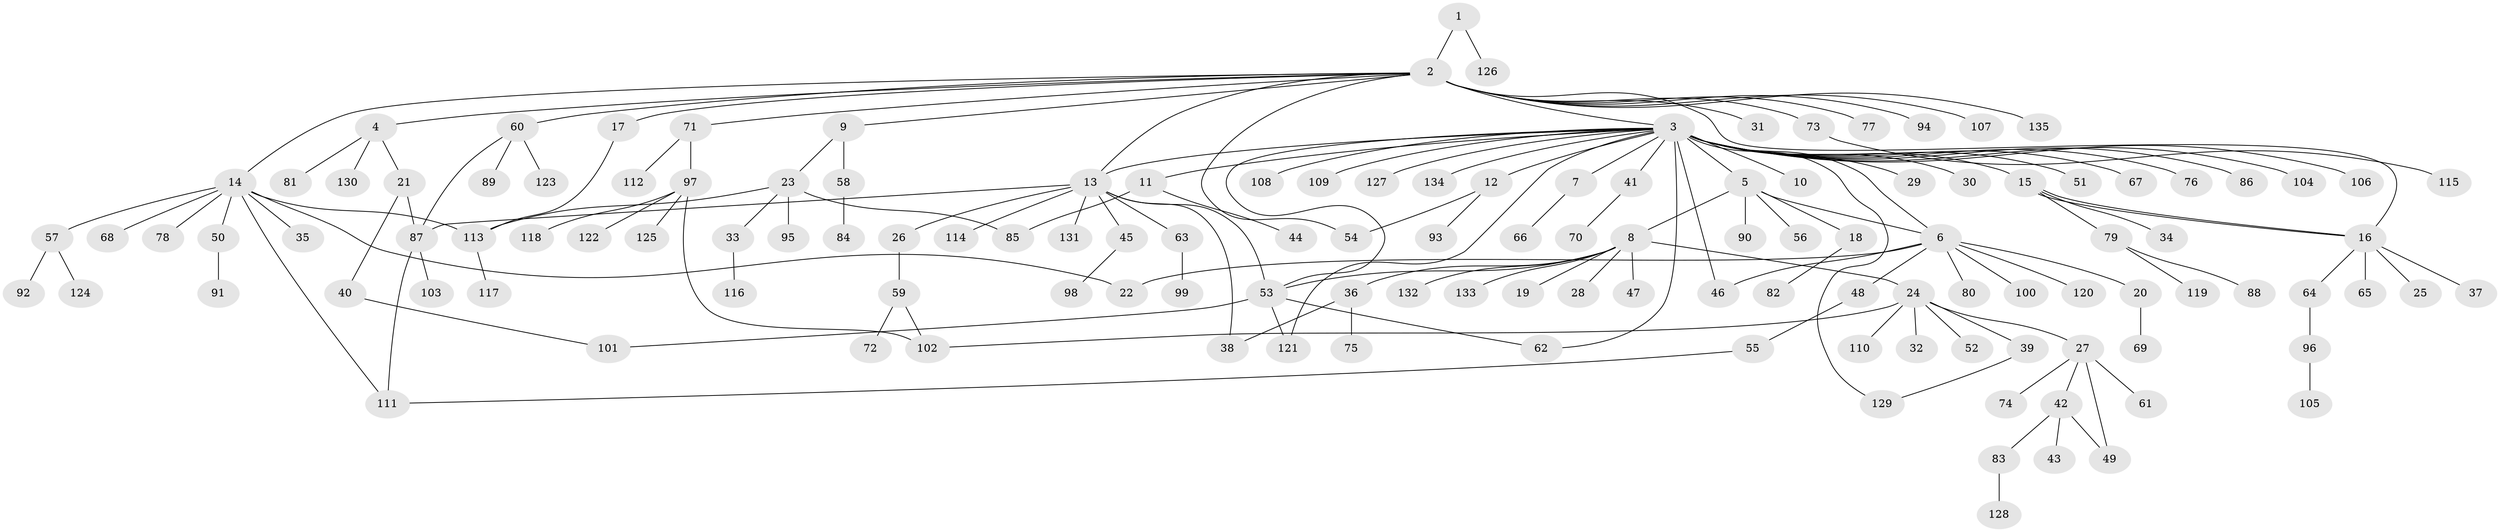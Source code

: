 // Generated by graph-tools (version 1.1) at 2025/14/03/09/25 04:14:22]
// undirected, 135 vertices, 158 edges
graph export_dot {
graph [start="1"]
  node [color=gray90,style=filled];
  1;
  2;
  3;
  4;
  5;
  6;
  7;
  8;
  9;
  10;
  11;
  12;
  13;
  14;
  15;
  16;
  17;
  18;
  19;
  20;
  21;
  22;
  23;
  24;
  25;
  26;
  27;
  28;
  29;
  30;
  31;
  32;
  33;
  34;
  35;
  36;
  37;
  38;
  39;
  40;
  41;
  42;
  43;
  44;
  45;
  46;
  47;
  48;
  49;
  50;
  51;
  52;
  53;
  54;
  55;
  56;
  57;
  58;
  59;
  60;
  61;
  62;
  63;
  64;
  65;
  66;
  67;
  68;
  69;
  70;
  71;
  72;
  73;
  74;
  75;
  76;
  77;
  78;
  79;
  80;
  81;
  82;
  83;
  84;
  85;
  86;
  87;
  88;
  89;
  90;
  91;
  92;
  93;
  94;
  95;
  96;
  97;
  98;
  99;
  100;
  101;
  102;
  103;
  104;
  105;
  106;
  107;
  108;
  109;
  110;
  111;
  112;
  113;
  114;
  115;
  116;
  117;
  118;
  119;
  120;
  121;
  122;
  123;
  124;
  125;
  126;
  127;
  128;
  129;
  130;
  131;
  132;
  133;
  134;
  135;
  1 -- 2;
  1 -- 126;
  2 -- 3;
  2 -- 4;
  2 -- 9;
  2 -- 13;
  2 -- 14;
  2 -- 16;
  2 -- 17;
  2 -- 31;
  2 -- 54;
  2 -- 60;
  2 -- 71;
  2 -- 73;
  2 -- 77;
  2 -- 94;
  2 -- 107;
  2 -- 135;
  3 -- 5;
  3 -- 6;
  3 -- 7;
  3 -- 10;
  3 -- 11;
  3 -- 12;
  3 -- 13;
  3 -- 15;
  3 -- 29;
  3 -- 30;
  3 -- 41;
  3 -- 46;
  3 -- 51;
  3 -- 53;
  3 -- 62;
  3 -- 67;
  3 -- 76;
  3 -- 86;
  3 -- 104;
  3 -- 106;
  3 -- 108;
  3 -- 109;
  3 -- 121;
  3 -- 127;
  3 -- 129;
  3 -- 134;
  4 -- 21;
  4 -- 81;
  4 -- 130;
  5 -- 6;
  5 -- 8;
  5 -- 18;
  5 -- 56;
  5 -- 90;
  6 -- 20;
  6 -- 22;
  6 -- 46;
  6 -- 48;
  6 -- 80;
  6 -- 100;
  6 -- 120;
  7 -- 66;
  8 -- 19;
  8 -- 24;
  8 -- 28;
  8 -- 36;
  8 -- 47;
  8 -- 53;
  8 -- 132;
  8 -- 133;
  9 -- 23;
  9 -- 58;
  11 -- 44;
  11 -- 85;
  12 -- 54;
  12 -- 93;
  13 -- 26;
  13 -- 38;
  13 -- 45;
  13 -- 53;
  13 -- 63;
  13 -- 87;
  13 -- 114;
  13 -- 131;
  14 -- 22;
  14 -- 35;
  14 -- 50;
  14 -- 57;
  14 -- 68;
  14 -- 78;
  14 -- 111;
  14 -- 113;
  15 -- 16;
  15 -- 16;
  15 -- 34;
  15 -- 79;
  16 -- 25;
  16 -- 37;
  16 -- 64;
  16 -- 65;
  17 -- 113;
  18 -- 82;
  20 -- 69;
  21 -- 40;
  21 -- 87;
  23 -- 33;
  23 -- 85;
  23 -- 95;
  23 -- 113;
  24 -- 27;
  24 -- 32;
  24 -- 39;
  24 -- 52;
  24 -- 102;
  24 -- 110;
  26 -- 59;
  27 -- 42;
  27 -- 49;
  27 -- 61;
  27 -- 74;
  33 -- 116;
  36 -- 38;
  36 -- 75;
  39 -- 129;
  40 -- 101;
  41 -- 70;
  42 -- 43;
  42 -- 49;
  42 -- 83;
  45 -- 98;
  48 -- 55;
  50 -- 91;
  53 -- 62;
  53 -- 101;
  53 -- 121;
  55 -- 111;
  57 -- 92;
  57 -- 124;
  58 -- 84;
  59 -- 72;
  59 -- 102;
  60 -- 87;
  60 -- 89;
  60 -- 123;
  63 -- 99;
  64 -- 96;
  71 -- 97;
  71 -- 112;
  73 -- 115;
  79 -- 88;
  79 -- 119;
  83 -- 128;
  87 -- 103;
  87 -- 111;
  96 -- 105;
  97 -- 102;
  97 -- 118;
  97 -- 122;
  97 -- 125;
  113 -- 117;
}
